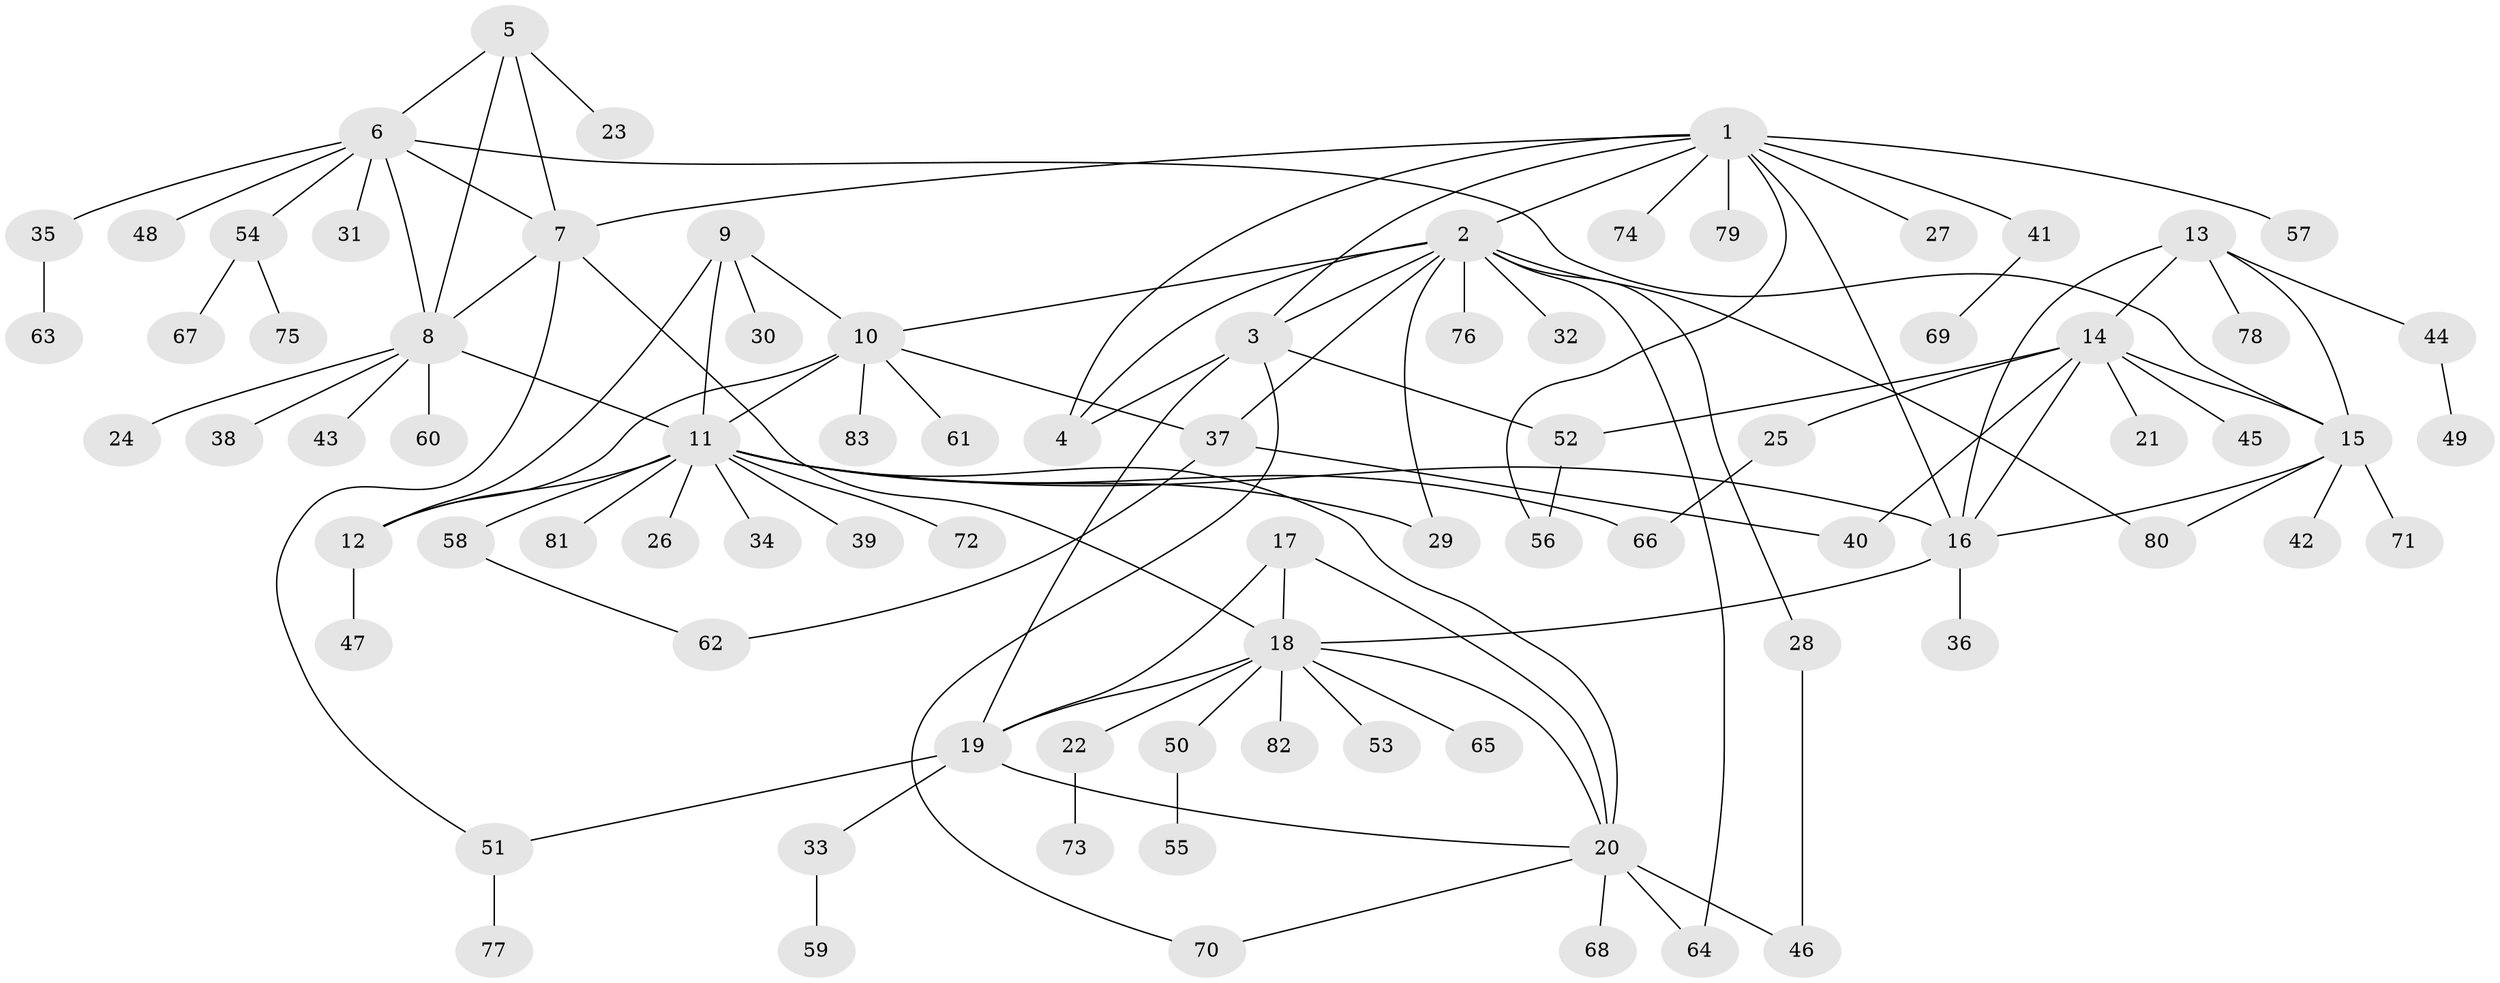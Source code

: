 // coarse degree distribution, {15: 0.015873015873015872, 14: 0.015873015873015872, 5: 0.015873015873015872, 3: 0.06349206349206349, 7: 0.031746031746031744, 4: 0.031746031746031744, 17: 0.015873015873015872, 11: 0.015873015873015872, 2: 0.19047619047619047, 9: 0.031746031746031744, 1: 0.5714285714285714}
// Generated by graph-tools (version 1.1) at 2025/42/03/06/25 10:42:15]
// undirected, 83 vertices, 115 edges
graph export_dot {
graph [start="1"]
  node [color=gray90,style=filled];
  1;
  2;
  3;
  4;
  5;
  6;
  7;
  8;
  9;
  10;
  11;
  12;
  13;
  14;
  15;
  16;
  17;
  18;
  19;
  20;
  21;
  22;
  23;
  24;
  25;
  26;
  27;
  28;
  29;
  30;
  31;
  32;
  33;
  34;
  35;
  36;
  37;
  38;
  39;
  40;
  41;
  42;
  43;
  44;
  45;
  46;
  47;
  48;
  49;
  50;
  51;
  52;
  53;
  54;
  55;
  56;
  57;
  58;
  59;
  60;
  61;
  62;
  63;
  64;
  65;
  66;
  67;
  68;
  69;
  70;
  71;
  72;
  73;
  74;
  75;
  76;
  77;
  78;
  79;
  80;
  81;
  82;
  83;
  1 -- 2;
  1 -- 3;
  1 -- 4;
  1 -- 7;
  1 -- 16;
  1 -- 27;
  1 -- 41;
  1 -- 56;
  1 -- 57;
  1 -- 74;
  1 -- 79;
  2 -- 3;
  2 -- 4;
  2 -- 10;
  2 -- 28;
  2 -- 29;
  2 -- 32;
  2 -- 37;
  2 -- 64;
  2 -- 76;
  2 -- 80;
  3 -- 4;
  3 -- 19;
  3 -- 52;
  3 -- 70;
  5 -- 6;
  5 -- 7;
  5 -- 8;
  5 -- 23;
  6 -- 7;
  6 -- 8;
  6 -- 15;
  6 -- 31;
  6 -- 35;
  6 -- 48;
  6 -- 54;
  7 -- 8;
  7 -- 18;
  7 -- 51;
  8 -- 11;
  8 -- 24;
  8 -- 38;
  8 -- 43;
  8 -- 60;
  9 -- 10;
  9 -- 11;
  9 -- 12;
  9 -- 30;
  10 -- 11;
  10 -- 12;
  10 -- 37;
  10 -- 61;
  10 -- 83;
  11 -- 12;
  11 -- 16;
  11 -- 20;
  11 -- 26;
  11 -- 29;
  11 -- 34;
  11 -- 39;
  11 -- 58;
  11 -- 66;
  11 -- 72;
  11 -- 81;
  12 -- 47;
  13 -- 14;
  13 -- 15;
  13 -- 16;
  13 -- 44;
  13 -- 78;
  14 -- 15;
  14 -- 16;
  14 -- 21;
  14 -- 25;
  14 -- 40;
  14 -- 45;
  14 -- 52;
  15 -- 16;
  15 -- 42;
  15 -- 71;
  15 -- 80;
  16 -- 18;
  16 -- 36;
  17 -- 18;
  17 -- 19;
  17 -- 20;
  18 -- 19;
  18 -- 20;
  18 -- 22;
  18 -- 50;
  18 -- 53;
  18 -- 65;
  18 -- 82;
  19 -- 20;
  19 -- 33;
  19 -- 51;
  20 -- 46;
  20 -- 64;
  20 -- 68;
  20 -- 70;
  22 -- 73;
  25 -- 66;
  28 -- 46;
  33 -- 59;
  35 -- 63;
  37 -- 40;
  37 -- 62;
  41 -- 69;
  44 -- 49;
  50 -- 55;
  51 -- 77;
  52 -- 56;
  54 -- 67;
  54 -- 75;
  58 -- 62;
}
